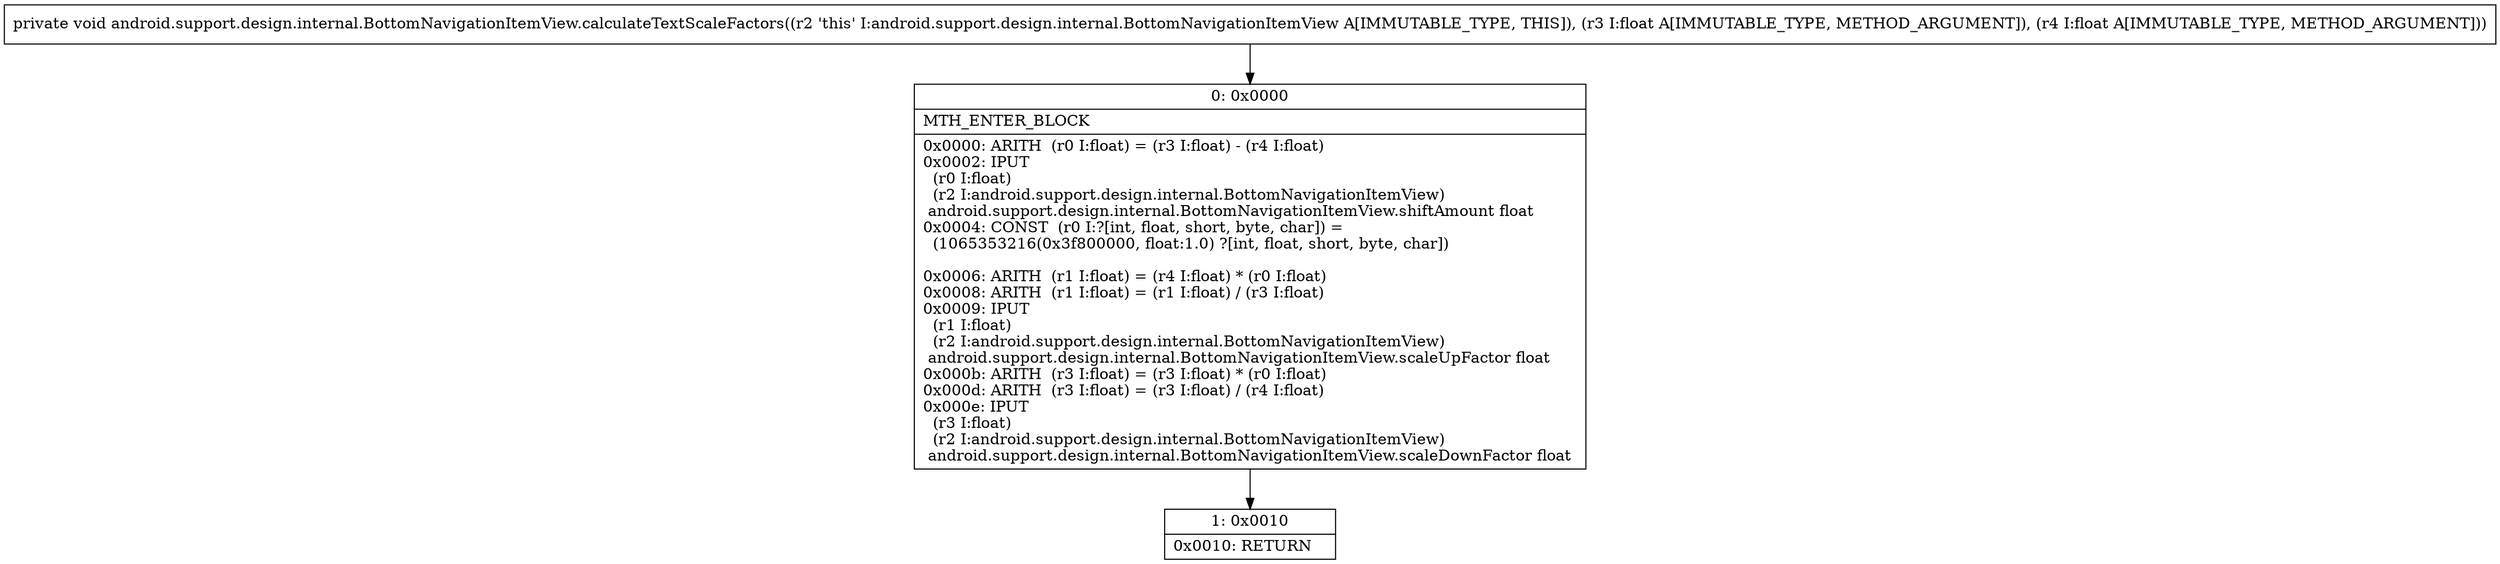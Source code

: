 digraph "CFG forandroid.support.design.internal.BottomNavigationItemView.calculateTextScaleFactors(FF)V" {
Node_0 [shape=record,label="{0\:\ 0x0000|MTH_ENTER_BLOCK\l|0x0000: ARITH  (r0 I:float) = (r3 I:float) \- (r4 I:float) \l0x0002: IPUT  \l  (r0 I:float)\l  (r2 I:android.support.design.internal.BottomNavigationItemView)\l android.support.design.internal.BottomNavigationItemView.shiftAmount float \l0x0004: CONST  (r0 I:?[int, float, short, byte, char]) = \l  (1065353216(0x3f800000, float:1.0) ?[int, float, short, byte, char])\l \l0x0006: ARITH  (r1 I:float) = (r4 I:float) * (r0 I:float) \l0x0008: ARITH  (r1 I:float) = (r1 I:float) \/ (r3 I:float) \l0x0009: IPUT  \l  (r1 I:float)\l  (r2 I:android.support.design.internal.BottomNavigationItemView)\l android.support.design.internal.BottomNavigationItemView.scaleUpFactor float \l0x000b: ARITH  (r3 I:float) = (r3 I:float) * (r0 I:float) \l0x000d: ARITH  (r3 I:float) = (r3 I:float) \/ (r4 I:float) \l0x000e: IPUT  \l  (r3 I:float)\l  (r2 I:android.support.design.internal.BottomNavigationItemView)\l android.support.design.internal.BottomNavigationItemView.scaleDownFactor float \l}"];
Node_1 [shape=record,label="{1\:\ 0x0010|0x0010: RETURN   \l}"];
MethodNode[shape=record,label="{private void android.support.design.internal.BottomNavigationItemView.calculateTextScaleFactors((r2 'this' I:android.support.design.internal.BottomNavigationItemView A[IMMUTABLE_TYPE, THIS]), (r3 I:float A[IMMUTABLE_TYPE, METHOD_ARGUMENT]), (r4 I:float A[IMMUTABLE_TYPE, METHOD_ARGUMENT])) }"];
MethodNode -> Node_0;
Node_0 -> Node_1;
}

